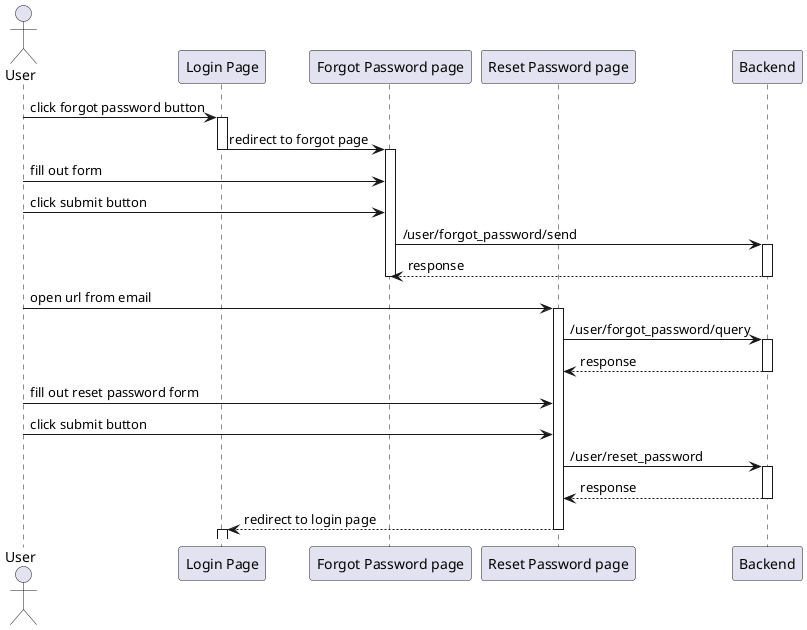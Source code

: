 @startuml forgot password
'autonumber 1.1.1

actor User as u

' Box "front end"
participant "Login Page" as login
participant "Forgot Password page" as forgot
participant "Reset Password page" as reset
' end box

participant "Backend" as be

u -> login++ : click forgot password button
login -> forgot --++ : redirect to forgot page
u -> forgot : fill out form
u -> forgot : click submit button

forgot -> be++ : /user/forgot_password/send
return response

deactivate forgot

'autonumber inc a
u -> reset++ : open url from email
reset -> be++ : /user/forgot_password/query
return response

u -> reset : fill out reset password form
u -> reset : click submit button

reset -> be++ : /user/reset_password
return response

reset --> login --++ : redirect to login page

@enduml
